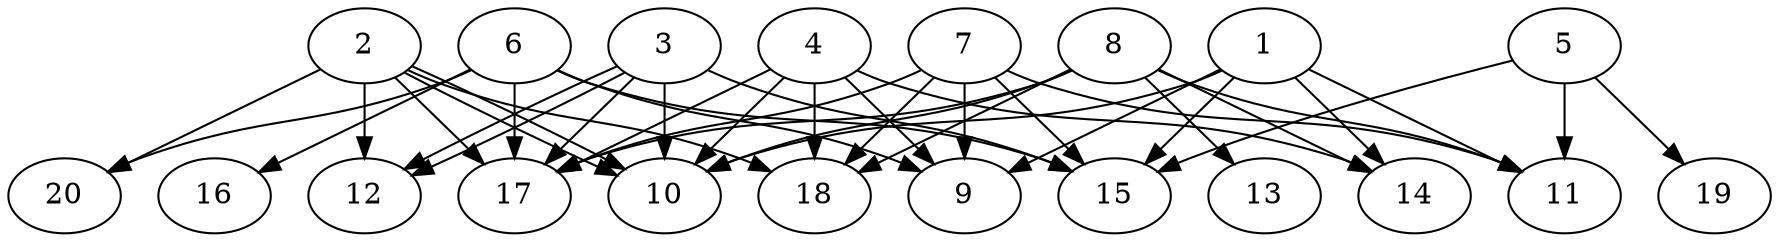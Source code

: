 // DAG automatically generated by daggen at Wed Jul 24 21:20:53 2019
// ./daggen --dot -n 20 --ccr 0.5 --fat 0.8 --regular 0.5 --density 0.7 --mindata 5242880 --maxdata 52428800 
digraph G {
  1 [size="47204352", alpha="0.03", expect_size="23602176"] 
  1 -> 9 [size ="23602176"]
  1 -> 10 [size ="23602176"]
  1 -> 11 [size ="23602176"]
  1 -> 14 [size ="23602176"]
  1 -> 15 [size ="23602176"]
  2 [size="86884352", alpha="0.03", expect_size="43442176"] 
  2 -> 10 [size ="43442176"]
  2 -> 10 [size ="43442176"]
  2 -> 12 [size ="43442176"]
  2 -> 17 [size ="43442176"]
  2 -> 18 [size ="43442176"]
  2 -> 20 [size ="43442176"]
  3 [size="97335296", alpha="0.13", expect_size="48667648"] 
  3 -> 10 [size ="48667648"]
  3 -> 12 [size ="48667648"]
  3 -> 12 [size ="48667648"]
  3 -> 15 [size ="48667648"]
  3 -> 17 [size ="48667648"]
  4 [size="102578176", alpha="0.16", expect_size="51289088"] 
  4 -> 9 [size ="51289088"]
  4 -> 10 [size ="51289088"]
  4 -> 14 [size ="51289088"]
  4 -> 17 [size ="51289088"]
  4 -> 18 [size ="51289088"]
  5 [size="32770048", alpha="0.01", expect_size="16385024"] 
  5 -> 11 [size ="16385024"]
  5 -> 15 [size ="16385024"]
  5 -> 19 [size ="16385024"]
  6 [size="91217920", alpha="0.18", expect_size="45608960"] 
  6 -> 9 [size ="45608960"]
  6 -> 15 [size ="45608960"]
  6 -> 16 [size ="45608960"]
  6 -> 17 [size ="45608960"]
  6 -> 20 [size ="45608960"]
  7 [size="28100608", alpha="0.05", expect_size="14050304"] 
  7 -> 9 [size ="14050304"]
  7 -> 11 [size ="14050304"]
  7 -> 15 [size ="14050304"]
  7 -> 17 [size ="14050304"]
  7 -> 18 [size ="14050304"]
  8 [size="48719872", alpha="0.18", expect_size="24359936"] 
  8 -> 10 [size ="24359936"]
  8 -> 11 [size ="24359936"]
  8 -> 13 [size ="24359936"]
  8 -> 14 [size ="24359936"]
  8 -> 17 [size ="24359936"]
  8 -> 18 [size ="24359936"]
  9 [size="58994688", alpha="0.20", expect_size="29497344"] 
  10 [size="65189888", alpha="0.06", expect_size="32594944"] 
  11 [size="41811968", alpha="0.20", expect_size="20905984"] 
  12 [size="58286080", alpha="0.08", expect_size="29143040"] 
  13 [size="70225920", alpha="0.19", expect_size="35112960"] 
  14 [size="37566464", alpha="0.09", expect_size="18783232"] 
  15 [size="17973248", alpha="0.15", expect_size="8986624"] 
  16 [size="21456896", alpha="0.11", expect_size="10728448"] 
  17 [size="11462656", alpha="0.14", expect_size="5731328"] 
  18 [size="33890304", alpha="0.19", expect_size="16945152"] 
  19 [size="22550528", alpha="0.08", expect_size="11275264"] 
  20 [size="20750336", alpha="0.15", expect_size="10375168"] 
}
